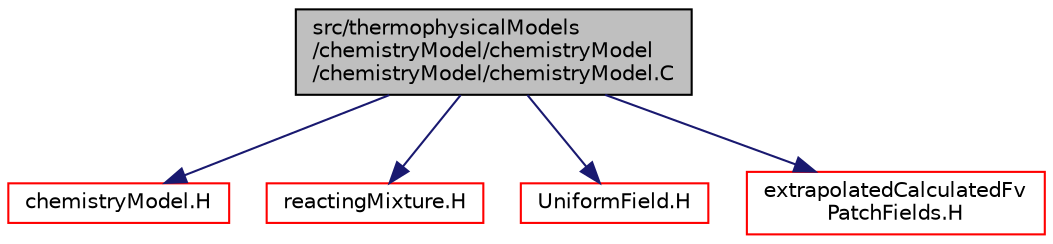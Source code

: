 digraph "src/thermophysicalModels/chemistryModel/chemistryModel/chemistryModel/chemistryModel.C"
{
  bgcolor="transparent";
  edge [fontname="Helvetica",fontsize="10",labelfontname="Helvetica",labelfontsize="10"];
  node [fontname="Helvetica",fontsize="10",shape=record];
  Node1 [label="src/thermophysicalModels\l/chemistryModel/chemistryModel\l/chemistryModel/chemistryModel.C",height=0.2,width=0.4,color="black", fillcolor="grey75", style="filled", fontcolor="black"];
  Node1 -> Node2 [color="midnightblue",fontsize="10",style="solid",fontname="Helvetica"];
  Node2 [label="chemistryModel.H",height=0.2,width=0.4,color="red",URL="$a10160.html"];
  Node1 -> Node3 [color="midnightblue",fontsize="10",style="solid",fontname="Helvetica"];
  Node3 [label="reactingMixture.H",height=0.2,width=0.4,color="red",URL="$a10400.html"];
  Node1 -> Node4 [color="midnightblue",fontsize="10",style="solid",fontname="Helvetica"];
  Node4 [label="UniformField.H",height=0.2,width=0.4,color="red",URL="$a08186.html"];
  Node1 -> Node5 [color="midnightblue",fontsize="10",style="solid",fontname="Helvetica"];
  Node5 [label="extrapolatedCalculatedFv\lPatchFields.H",height=0.2,width=0.4,color="red",URL="$a05347.html"];
}
